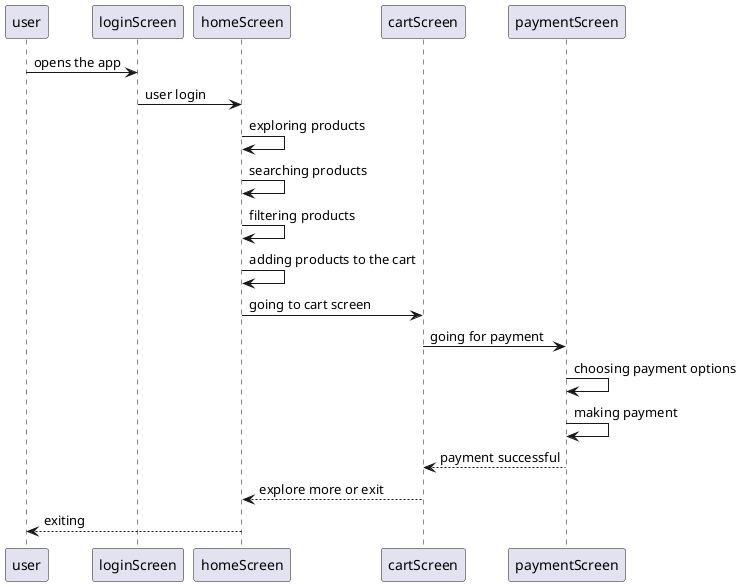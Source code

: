 @startuml UserFlow
participant user
participant loginScreen
participant homeScreen
participant cartScreen
participant paymentScreen
user -> loginScreen : opens the app
loginScreen -> homeScreen : user login
homeScreen -> homeScreen : exploring products
homeScreen -> homeScreen : searching products
homeScreen -> homeScreen : filtering products
homeScreen -> homeScreen : adding products to the cart
homeScreen -> cartScreen : going to cart screen
cartScreen -> paymentScreen : going for payment
paymentScreen -> paymentScreen : choosing payment options
paymentScreen -> paymentScreen : making payment
paymentScreen --> cartScreen : payment successful
cartScreen --> homeScreen : explore more or exit
homeScreen --> user : exiting
@enduml